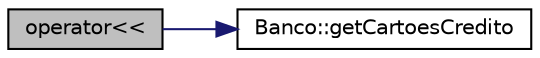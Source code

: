 digraph "operator&lt;&lt;"
{
  edge [fontname="Helvetica",fontsize="10",labelfontname="Helvetica",labelfontsize="10"];
  node [fontname="Helvetica",fontsize="10",shape=record];
  rankdir="LR";
  Node0 [label="operator\<\<",height=0.2,width=0.4,color="black", fillcolor="grey75", style="filled", fontcolor="black"];
  Node0 -> Node1 [color="midnightblue",fontsize="10",style="solid",fontname="Helvetica"];
  Node1 [label="Banco::getCartoesCredito",height=0.2,width=0.4,color="black", fillcolor="white", style="filled",URL="$class_banco.html#a859463228f6bf63d32d70afe8efd9541",tooltip="Permite obter os cartoes de credito dos utilizadores. "];
}
